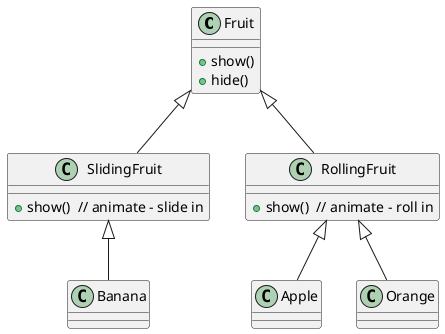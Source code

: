 @startuml

class Fruit {
  + show()
  + hide()
}
class SlidingFruit {
  + show()  // animate - slide in
}
class RollingFruit {
  + show()  // animate - roll in
}
class Banana 
class Apple
class Orange

Fruit <|-- SlidingFruit
Fruit <|-- RollingFruit

SlidingFruit <|-- Banana

RollingFruit <|-- Apple
RollingFruit <|-- Orange

@enduml
